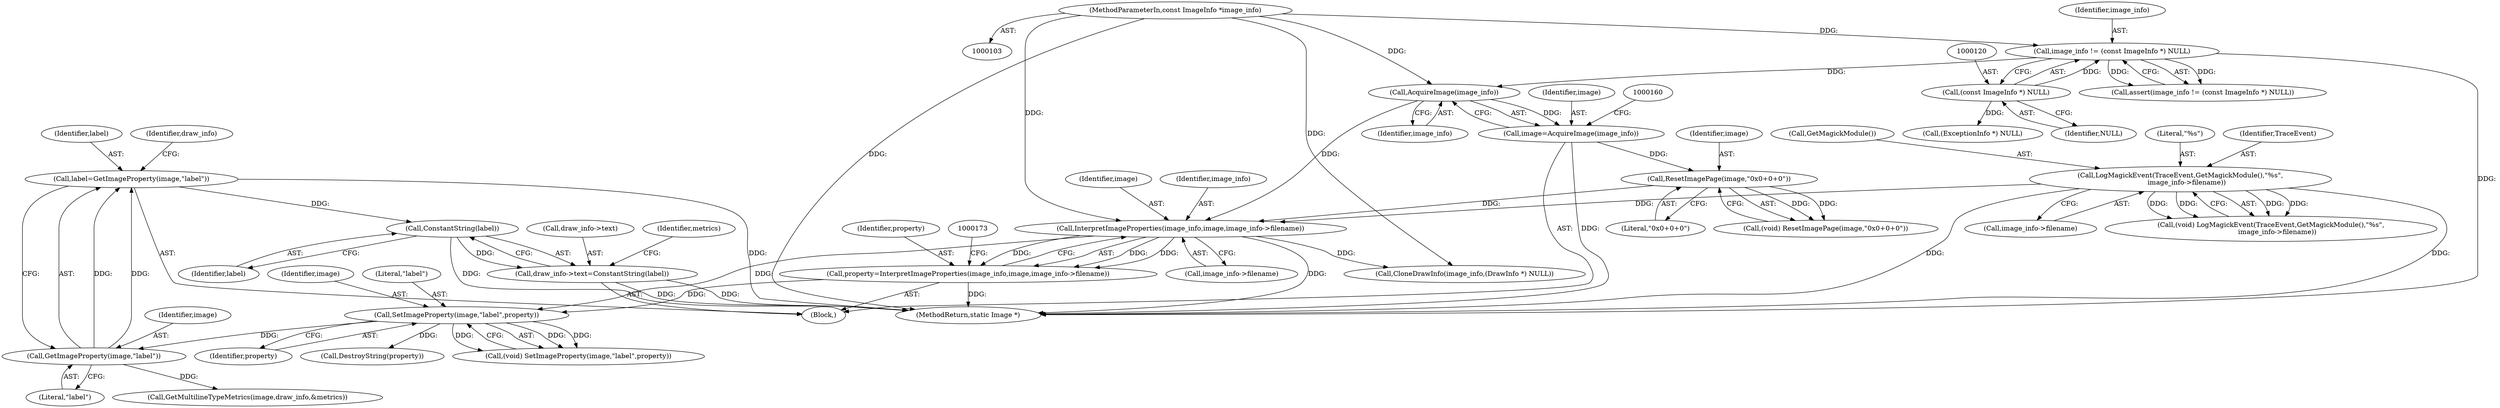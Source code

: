 digraph "0_ImageMagick_0474237508f39c4f783208123431815f1ededb76@pointer" {
"1000182" [label="(Call,label=GetImageProperty(image,\"label\"))"];
"1000184" [label="(Call,GetImageProperty(image,\"label\"))"];
"1000174" [label="(Call,SetImageProperty(image,\"label\",property))"];
"1000166" [label="(Call,InterpretImageProperties(image_info,image,image_info->filename))"];
"1000157" [label="(Call,AcquireImage(image_info))"];
"1000117" [label="(Call,image_info != (const ImageInfo *) NULL)"];
"1000104" [label="(MethodParameterIn,const ImageInfo *image_info)"];
"1000119" [label="(Call,(const ImageInfo *) NULL)"];
"1000161" [label="(Call,ResetImagePage(image,\"0x0+0+0\"))"];
"1000155" [label="(Call,image=AcquireImage(image_info))"];
"1000136" [label="(Call,LogMagickEvent(TraceEvent,GetMagickModule(),\"%s\",\n      image_info->filename))"];
"1000164" [label="(Call,property=InterpretImageProperties(image_info,image,image_info->filename))"];
"1000198" [label="(Call,ConstantString(label))"];
"1000194" [label="(Call,draw_info->text=ConstantString(label))"];
"1000136" [label="(Call,LogMagickEvent(TraceEvent,GetMagickModule(),\"%s\",\n      image_info->filename))"];
"1000183" [label="(Identifier,label)"];
"1000155" [label="(Call,image=AcquireImage(image_info))"];
"1000169" [label="(Call,image_info->filename)"];
"1000174" [label="(Call,SetImageProperty(image,\"label\",property))"];
"1000186" [label="(Literal,\"label\")"];
"1000176" [label="(Literal,\"label\")"];
"1000167" [label="(Identifier,image_info)"];
"1000847" [label="(MethodReturn,static Image *)"];
"1000134" [label="(Call,(void) LogMagickEvent(TraceEvent,GetMagickModule(),\"%s\",\n      image_info->filename))"];
"1000157" [label="(Call,AcquireImage(image_info))"];
"1000202" [label="(Identifier,metrics)"];
"1000158" [label="(Identifier,image_info)"];
"1000137" [label="(Identifier,TraceEvent)"];
"1000180" [label="(Call,DestroyString(property))"];
"1000161" [label="(Call,ResetImagePage(image,\"0x0+0+0\"))"];
"1000164" [label="(Call,property=InterpretImageProperties(image_info,image,image_info->filename))"];
"1000175" [label="(Identifier,image)"];
"1000159" [label="(Call,(void) ResetImagePage(image,\"0x0+0+0\"))"];
"1000138" [label="(Call,GetMagickModule())"];
"1000162" [label="(Identifier,image)"];
"1000116" [label="(Call,assert(image_info != (const ImageInfo *) NULL))"];
"1000185" [label="(Identifier,image)"];
"1000172" [label="(Call,(void) SetImageProperty(image,\"label\",property))"];
"1000194" [label="(Call,draw_info->text=ConstantString(label))"];
"1000198" [label="(Call,ConstantString(label))"];
"1000189" [label="(Call,CloneDrawInfo(image_info,(DrawInfo *) NULL))"];
"1000184" [label="(Call,GetImageProperty(image,\"label\"))"];
"1000166" [label="(Call,InterpretImageProperties(image_info,image,image_info->filename))"];
"1000106" [label="(Block,)"];
"1000139" [label="(Literal,\"%s\")"];
"1000165" [label="(Identifier,property)"];
"1000146" [label="(Call,(ExceptionInfo *) NULL)"];
"1000163" [label="(Literal,\"0x0+0+0\")"];
"1000199" [label="(Identifier,label)"];
"1000119" [label="(Call,(const ImageInfo *) NULL)"];
"1000195" [label="(Call,draw_info->text)"];
"1000212" [label="(Call,GetMultilineTypeMetrics(image,draw_info,&metrics))"];
"1000177" [label="(Identifier,property)"];
"1000117" [label="(Call,image_info != (const ImageInfo *) NULL)"];
"1000168" [label="(Identifier,image)"];
"1000104" [label="(MethodParameterIn,const ImageInfo *image_info)"];
"1000182" [label="(Call,label=GetImageProperty(image,\"label\"))"];
"1000188" [label="(Identifier,draw_info)"];
"1000140" [label="(Call,image_info->filename)"];
"1000156" [label="(Identifier,image)"];
"1000121" [label="(Identifier,NULL)"];
"1000118" [label="(Identifier,image_info)"];
"1000182" -> "1000106"  [label="AST: "];
"1000182" -> "1000184"  [label="CFG: "];
"1000183" -> "1000182"  [label="AST: "];
"1000184" -> "1000182"  [label="AST: "];
"1000188" -> "1000182"  [label="CFG: "];
"1000182" -> "1000847"  [label="DDG: "];
"1000184" -> "1000182"  [label="DDG: "];
"1000184" -> "1000182"  [label="DDG: "];
"1000182" -> "1000198"  [label="DDG: "];
"1000184" -> "1000186"  [label="CFG: "];
"1000185" -> "1000184"  [label="AST: "];
"1000186" -> "1000184"  [label="AST: "];
"1000174" -> "1000184"  [label="DDG: "];
"1000184" -> "1000212"  [label="DDG: "];
"1000174" -> "1000172"  [label="AST: "];
"1000174" -> "1000177"  [label="CFG: "];
"1000175" -> "1000174"  [label="AST: "];
"1000176" -> "1000174"  [label="AST: "];
"1000177" -> "1000174"  [label="AST: "];
"1000172" -> "1000174"  [label="CFG: "];
"1000174" -> "1000172"  [label="DDG: "];
"1000174" -> "1000172"  [label="DDG: "];
"1000174" -> "1000172"  [label="DDG: "];
"1000166" -> "1000174"  [label="DDG: "];
"1000164" -> "1000174"  [label="DDG: "];
"1000174" -> "1000180"  [label="DDG: "];
"1000166" -> "1000164"  [label="AST: "];
"1000166" -> "1000169"  [label="CFG: "];
"1000167" -> "1000166"  [label="AST: "];
"1000168" -> "1000166"  [label="AST: "];
"1000169" -> "1000166"  [label="AST: "];
"1000164" -> "1000166"  [label="CFG: "];
"1000166" -> "1000847"  [label="DDG: "];
"1000166" -> "1000164"  [label="DDG: "];
"1000166" -> "1000164"  [label="DDG: "];
"1000166" -> "1000164"  [label="DDG: "];
"1000157" -> "1000166"  [label="DDG: "];
"1000104" -> "1000166"  [label="DDG: "];
"1000161" -> "1000166"  [label="DDG: "];
"1000136" -> "1000166"  [label="DDG: "];
"1000166" -> "1000189"  [label="DDG: "];
"1000157" -> "1000155"  [label="AST: "];
"1000157" -> "1000158"  [label="CFG: "];
"1000158" -> "1000157"  [label="AST: "];
"1000155" -> "1000157"  [label="CFG: "];
"1000157" -> "1000155"  [label="DDG: "];
"1000117" -> "1000157"  [label="DDG: "];
"1000104" -> "1000157"  [label="DDG: "];
"1000117" -> "1000116"  [label="AST: "];
"1000117" -> "1000119"  [label="CFG: "];
"1000118" -> "1000117"  [label="AST: "];
"1000119" -> "1000117"  [label="AST: "];
"1000116" -> "1000117"  [label="CFG: "];
"1000117" -> "1000847"  [label="DDG: "];
"1000117" -> "1000116"  [label="DDG: "];
"1000117" -> "1000116"  [label="DDG: "];
"1000104" -> "1000117"  [label="DDG: "];
"1000119" -> "1000117"  [label="DDG: "];
"1000104" -> "1000103"  [label="AST: "];
"1000104" -> "1000847"  [label="DDG: "];
"1000104" -> "1000189"  [label="DDG: "];
"1000119" -> "1000121"  [label="CFG: "];
"1000120" -> "1000119"  [label="AST: "];
"1000121" -> "1000119"  [label="AST: "];
"1000119" -> "1000146"  [label="DDG: "];
"1000161" -> "1000159"  [label="AST: "];
"1000161" -> "1000163"  [label="CFG: "];
"1000162" -> "1000161"  [label="AST: "];
"1000163" -> "1000161"  [label="AST: "];
"1000159" -> "1000161"  [label="CFG: "];
"1000161" -> "1000159"  [label="DDG: "];
"1000161" -> "1000159"  [label="DDG: "];
"1000155" -> "1000161"  [label="DDG: "];
"1000155" -> "1000106"  [label="AST: "];
"1000156" -> "1000155"  [label="AST: "];
"1000160" -> "1000155"  [label="CFG: "];
"1000155" -> "1000847"  [label="DDG: "];
"1000136" -> "1000134"  [label="AST: "];
"1000136" -> "1000140"  [label="CFG: "];
"1000137" -> "1000136"  [label="AST: "];
"1000138" -> "1000136"  [label="AST: "];
"1000139" -> "1000136"  [label="AST: "];
"1000140" -> "1000136"  [label="AST: "];
"1000134" -> "1000136"  [label="CFG: "];
"1000136" -> "1000847"  [label="DDG: "];
"1000136" -> "1000847"  [label="DDG: "];
"1000136" -> "1000134"  [label="DDG: "];
"1000136" -> "1000134"  [label="DDG: "];
"1000136" -> "1000134"  [label="DDG: "];
"1000136" -> "1000134"  [label="DDG: "];
"1000164" -> "1000106"  [label="AST: "];
"1000165" -> "1000164"  [label="AST: "];
"1000173" -> "1000164"  [label="CFG: "];
"1000164" -> "1000847"  [label="DDG: "];
"1000198" -> "1000194"  [label="AST: "];
"1000198" -> "1000199"  [label="CFG: "];
"1000199" -> "1000198"  [label="AST: "];
"1000194" -> "1000198"  [label="CFG: "];
"1000198" -> "1000847"  [label="DDG: "];
"1000198" -> "1000194"  [label="DDG: "];
"1000194" -> "1000106"  [label="AST: "];
"1000195" -> "1000194"  [label="AST: "];
"1000202" -> "1000194"  [label="CFG: "];
"1000194" -> "1000847"  [label="DDG: "];
"1000194" -> "1000847"  [label="DDG: "];
}
